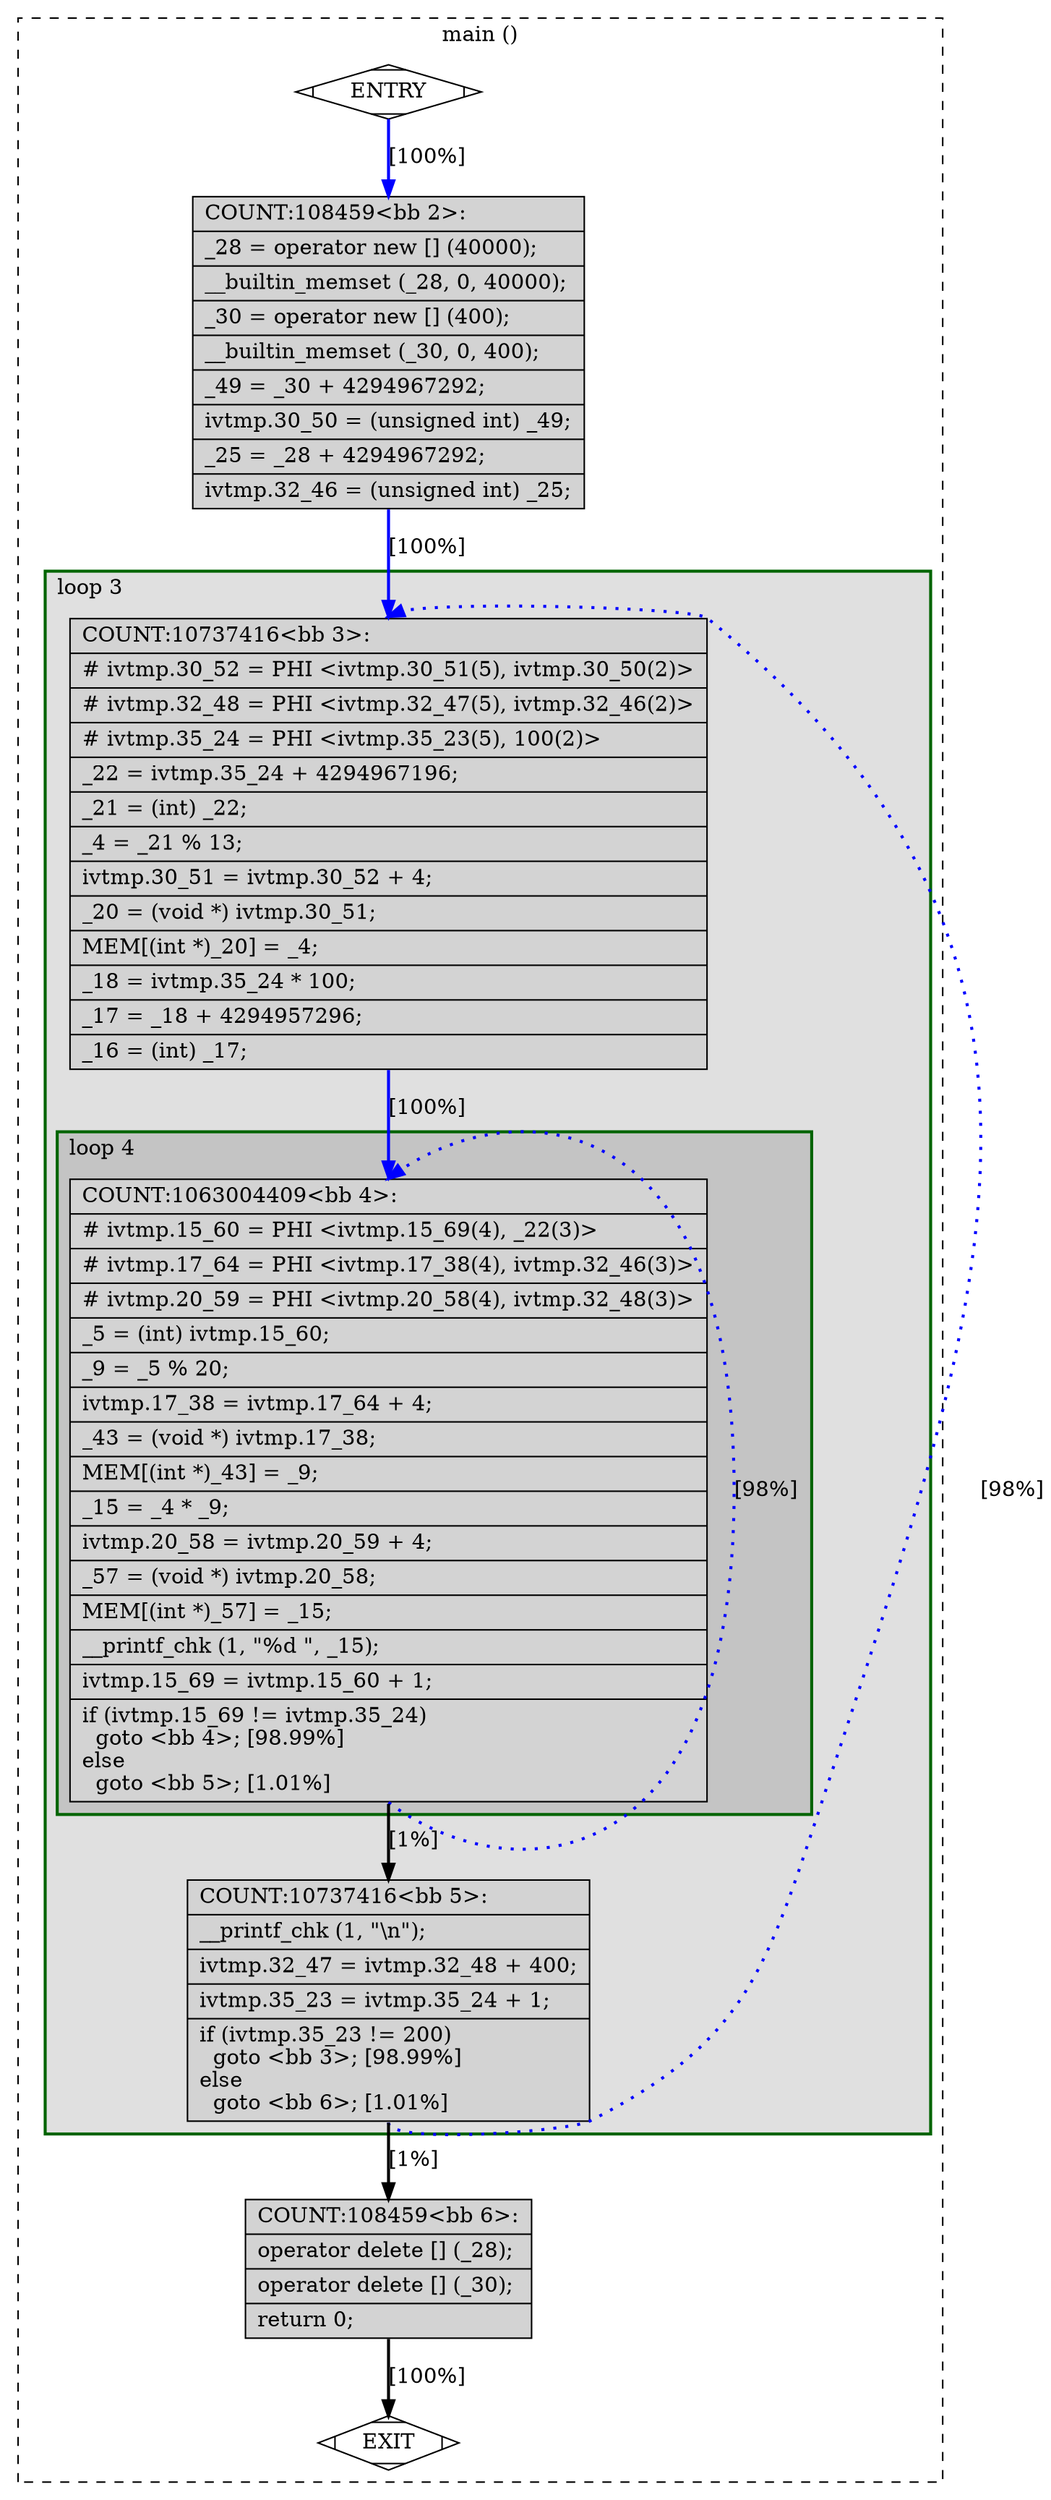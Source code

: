digraph "a-matmul-v2.cpp.187t.fre5" {
overlap=false;
subgraph "cluster_main" {
	style="dashed";
	color="black";
	label="main ()";
	subgraph cluster_30_3 {
	style="filled";
	color="darkgreen";
	fillcolor="grey88";
	label="loop 3";
	labeljust=l;
	penwidth=2;
	subgraph cluster_30_4 {
	style="filled";
	color="darkgreen";
	fillcolor="grey77";
	label="loop 4";
	labeljust=l;
	penwidth=2;
	fn_30_basic_block_4 [shape=record,style=filled,fillcolor=lightgrey,label="{COUNT:1063004409\<bb\ 4\>:\l\
|#\ ivtmp.15_60\ =\ PHI\ \<ivtmp.15_69(4),\ _22(3)\>\l\
|#\ ivtmp.17_64\ =\ PHI\ \<ivtmp.17_38(4),\ ivtmp.32_46(3)\>\l\
|#\ ivtmp.20_59\ =\ PHI\ \<ivtmp.20_58(4),\ ivtmp.32_48(3)\>\l\
|_5\ =\ (int)\ ivtmp.15_60;\l\
|_9\ =\ _5\ %\ 20;\l\
|ivtmp.17_38\ =\ ivtmp.17_64\ +\ 4;\l\
|_43\ =\ (void\ *)\ ivtmp.17_38;\l\
|MEM[(int\ *)_43]\ =\ _9;\l\
|_15\ =\ _4\ *\ _9;\l\
|ivtmp.20_58\ =\ ivtmp.20_59\ +\ 4;\l\
|_57\ =\ (void\ *)\ ivtmp.20_58;\l\
|MEM[(int\ *)_57]\ =\ _15;\l\
|__printf_chk\ (1,\ \"%d\ \",\ _15);\l\
|ivtmp.15_69\ =\ ivtmp.15_60\ +\ 1;\l\
|if\ (ivtmp.15_69\ !=\ ivtmp.35_24)\l\
\ \ goto\ \<bb\ 4\>;\ [98.99%]\l\
else\l\
\ \ goto\ \<bb\ 5\>;\ [1.01%]\l\
}"];

	}
	fn_30_basic_block_3 [shape=record,style=filled,fillcolor=lightgrey,label="{COUNT:10737416\<bb\ 3\>:\l\
|#\ ivtmp.30_52\ =\ PHI\ \<ivtmp.30_51(5),\ ivtmp.30_50(2)\>\l\
|#\ ivtmp.32_48\ =\ PHI\ \<ivtmp.32_47(5),\ ivtmp.32_46(2)\>\l\
|#\ ivtmp.35_24\ =\ PHI\ \<ivtmp.35_23(5),\ 100(2)\>\l\
|_22\ =\ ivtmp.35_24\ +\ 4294967196;\l\
|_21\ =\ (int)\ _22;\l\
|_4\ =\ _21\ %\ 13;\l\
|ivtmp.30_51\ =\ ivtmp.30_52\ +\ 4;\l\
|_20\ =\ (void\ *)\ ivtmp.30_51;\l\
|MEM[(int\ *)_20]\ =\ _4;\l\
|_18\ =\ ivtmp.35_24\ *\ 100;\l\
|_17\ =\ _18\ +\ 4294957296;\l\
|_16\ =\ (int)\ _17;\l\
}"];

	fn_30_basic_block_5 [shape=record,style=filled,fillcolor=lightgrey,label="{COUNT:10737416\<bb\ 5\>:\l\
|__printf_chk\ (1,\ \"\\n\");\l\
|ivtmp.32_47\ =\ ivtmp.32_48\ +\ 400;\l\
|ivtmp.35_23\ =\ ivtmp.35_24\ +\ 1;\l\
|if\ (ivtmp.35_23\ !=\ 200)\l\
\ \ goto\ \<bb\ 3\>;\ [98.99%]\l\
else\l\
\ \ goto\ \<bb\ 6\>;\ [1.01%]\l\
}"];

	}
	fn_30_basic_block_0 [shape=Mdiamond,style=filled,fillcolor=white,label="ENTRY"];

	fn_30_basic_block_1 [shape=Mdiamond,style=filled,fillcolor=white,label="EXIT"];

	fn_30_basic_block_2 [shape=record,style=filled,fillcolor=lightgrey,label="{COUNT:108459\<bb\ 2\>:\l\
|_28\ =\ operator\ new\ []\ (40000);\l\
|__builtin_memset\ (_28,\ 0,\ 40000);\l\
|_30\ =\ operator\ new\ []\ (400);\l\
|__builtin_memset\ (_30,\ 0,\ 400);\l\
|_49\ =\ _30\ +\ 4294967292;\l\
|ivtmp.30_50\ =\ (unsigned\ int)\ _49;\l\
|_25\ =\ _28\ +\ 4294967292;\l\
|ivtmp.32_46\ =\ (unsigned\ int)\ _25;\l\
}"];

	fn_30_basic_block_6 [shape=record,style=filled,fillcolor=lightgrey,label="{COUNT:108459\<bb\ 6\>:\l\
|operator\ delete\ []\ (_28);\l\
|operator\ delete\ []\ (_30);\l\
|return\ 0;\l\
}"];

	fn_30_basic_block_0:s -> fn_30_basic_block_2:n [style="solid,bold",color=blue,weight=100,constraint=true,label="[100%]"];
	fn_30_basic_block_2:s -> fn_30_basic_block_3:n [style="solid,bold",color=blue,weight=100,constraint=true,label="[100%]"];
	fn_30_basic_block_3:s -> fn_30_basic_block_4:n [style="solid,bold",color=blue,weight=100,constraint=true,label="[100%]"];
	fn_30_basic_block_4:s -> fn_30_basic_block_4:n [style="dotted,bold",color=blue,weight=10,constraint=false,label="[98%]"];
	fn_30_basic_block_4:s -> fn_30_basic_block_5:n [style="solid,bold",color=black,weight=10,constraint=true,label="[1%]"];
	fn_30_basic_block_5:s -> fn_30_basic_block_3:n [style="dotted,bold",color=blue,weight=10,constraint=false,label="[98%]"];
	fn_30_basic_block_5:s -> fn_30_basic_block_6:n [style="solid,bold",color=black,weight=10,constraint=true,label="[1%]"];
	fn_30_basic_block_6:s -> fn_30_basic_block_1:n [style="solid,bold",color=black,weight=10,constraint=true,label="[100%]"];
	fn_30_basic_block_0:s -> fn_30_basic_block_1:n [style="invis",constraint=true];
}
}
